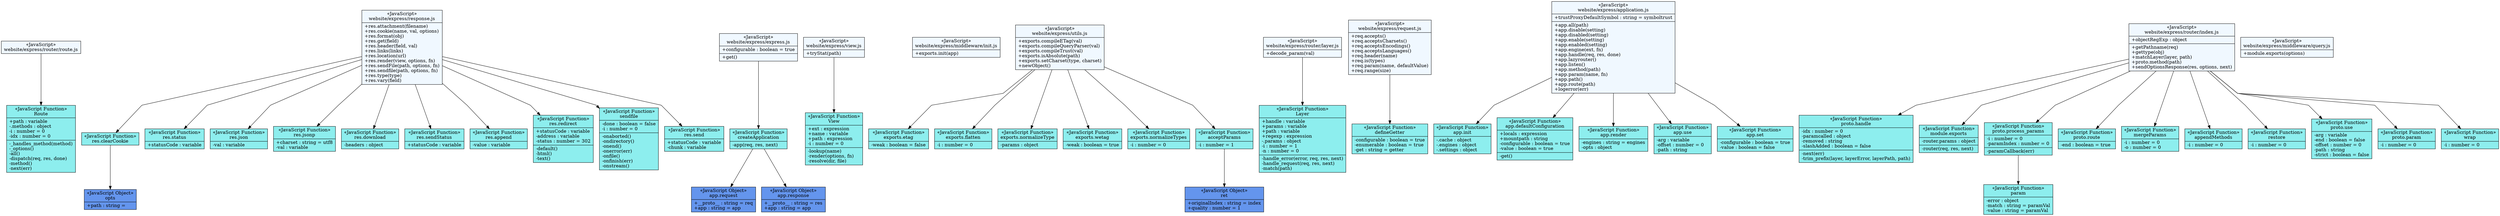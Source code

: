 digraph G {
  graph [ splines = "compound", overlap = "false", rankdir = TB, sep = .3 ];
  "n10" [ label = "{&laquo;JavaScript»\nwebsite/express/router/route.js}", shape = record, style = "filled", fillcolor = "aliceblue" ];
  "n92" [ label = "{&laquo;JavaScript Function»\nres.clearCookie}", shape = record, style = "filled", fillcolor = "darkslategray2" ];
  "n1" [ label = "{&laquo;JavaScript»\nwebsite/express/express.js|+configurable : boolean = true\l|+get()\l}", shape = record, style = "filled", fillcolor = "aliceblue" ];
  "n4" [ label = "{&laquo;JavaScript»\nwebsite/express/view.js|+tryStat(path)\l}", shape = record, style = "filled", fillcolor = "aliceblue" ];
  "n6" [ label = "{&laquo;JavaScript»\nwebsite/express/middleware/init.js|+exports.init(app)\l}", shape = record, style = "filled", fillcolor = "aliceblue" ];
  "n5" [ label = "{&laquo;JavaScript»\nwebsite/express/utils.js|+exports.compileETag(val)\l+exports.compileQueryParser(val)\l+exports.compileTrust(val)\l+exports.isAbsolute(path)\l+exports.setCharset(type, charset)\l+newObject()\l}", shape = record, style = "filled", fillcolor = "aliceblue" ];
  "n8" [ label = "{&laquo;JavaScript»\nwebsite/express/router/layer.js|+decode_param(val)\l}", shape = record, style = "filled", fillcolor = "aliceblue" ];
  "n3" [ label = "{&laquo;JavaScript»\nwebsite/express/response.js|+res.attachment(filename)\l+res.cookie(name, val, options)\l+res.format(obj)\l+res.get(field)\l+res.header(field, val)\l+res.links(links)\l+res.location(url)\l+res.render(view, options, fn)\l+res.sendFile(path, options, fn)\l+res.sendfile(path, options, fn)\l+res.type(type)\l+res.vary(field)\l}", shape = record, style = "filled", fillcolor = "aliceblue" ];
  "n2" [ label = "{&laquo;JavaScript»\nwebsite/express/request.js|+req.accepts()\l+req.acceptsCharsets()\l+req.acceptsEncodings()\l+req.acceptsLanguages()\l+req.header(name)\l+req.is(types)\l+req.param(name, defaultValue)\l+req.range(size)\l}", shape = record, style = "filled", fillcolor = "aliceblue" ];
  "n12" [ label = "{&laquo;JavaScript Function»\napp.init|-.cache : object\l-.engines : object\l-.settings : object\l}", shape = record, style = "filled", fillcolor = "darkslategray2" ];
  "n16" [ label = "{&laquo;JavaScript Function»\napp.defaultConfiguration|+locals : expression\l+mountpath : string\l-configurable : boolean = true\l-value : boolean = true\l|-get()\l}", shape = record, style = "filled", fillcolor = "darkslategray2" ];
  "n41" [ label = "{&laquo;JavaScript Function»\napp.render|-engines : string = engines\l-opts : object\l}", shape = record, style = "filled", fillcolor = "darkslategray2" ];
  "n46" [ label = "{&laquo;JavaScript Function»\ncreateApplication|-app(req, res, next)\l}", shape = record, style = "filled", fillcolor = "darkslategray2" ];
  "n24" [ label = "{&laquo;JavaScript Function»\napp.use|-arg : variable\l-offset : number = 0\l-path : string\l}", shape = record, style = "filled", fillcolor = "darkslategray2" ];
  "n31" [ label = "{&laquo;JavaScript Function»\napp.set|-configurable : boolean = true\l-value : boolean = false\l}", shape = record, style = "filled", fillcolor = "darkslategray2" ];
  "n68" [ label = "{&laquo;JavaScript Function»\nres.status|+statusCode : variable\l}", shape = record, style = "filled", fillcolor = "darkslategray2" ];
  "n9" [ label = "{&laquo;JavaScript»\nwebsite/express/router/index.js|+objectRegExp : object\l|+getPathname(req)\l+gettype(obj)\l+matchLayer(layer, path)\l+proto.method(path)\l+sendOptionsResponse(res, options, next)\l}", shape = record, style = "filled", fillcolor = "aliceblue" ];
  "n74" [ label = "{&laquo;JavaScript Function»\nres.json|-val : variable\l}", shape = record, style = "filled", fillcolor = "darkslategray2" ];
  "n76" [ label = "{&laquo;JavaScript Function»\nres.jsonp|+charset : string = utf8\l-val : variable\l}", shape = record, style = "filled", fillcolor = "darkslategray2" ];
  "n83" [ label = "{&laquo;JavaScript Function»\nres.download|-headers : object\l}", shape = record, style = "filled", fillcolor = "darkslategray2" ];
  "n79" [ label = "{&laquo;JavaScript Function»\nres.sendStatus|+statusCode : variable\l}", shape = record, style = "filled", fillcolor = "darkslategray2" ];
  "n88" [ label = "{&laquo;JavaScript Function»\nres.append|-value : variable\l}", shape = record, style = "filled", fillcolor = "darkslategray2" ];
  "n97" [ label = "{&laquo;JavaScript Function»\nres.redirect|+statusCode : variable\l-address : variable\l-status : number = 302\l|-default()\l-html()\l-text()\l}", shape = record, style = "filled", fillcolor = "darkslategray2" ];
  "n106" [ label = "{&laquo;JavaScript Function»\nsendfile|-done : boolean = false\l-i : number = 0\l|-onaborted()\l-ondirectory()\l-onend()\l-onerror(err)\l-onfile()\l-onfinish(err)\l-onstream()\l}", shape = record, style = "filled", fillcolor = "darkslategray2" ];
  "n116" [ label = "{&laquo;JavaScript Function»\nView|+ext : expression\l+name : variable\l+path : expression\l-i : number = 0\l|-lookup(name)\l-render(options, fn)\l-resolve(dir, file)\l}", shape = record, style = "filled", fillcolor = "darkslategray2" ];
  "n125" [ label = "{&laquo;JavaScript Function»\nexports.etag|-weak : boolean = false\l}", shape = record, style = "filled", fillcolor = "darkslategray2" ];
  "n130" [ label = "{&laquo;JavaScript Function»\nexports.flatten|-i : number = 0\l}", shape = record, style = "filled", fillcolor = "darkslategray2" ];
  "n132" [ label = "{&laquo;JavaScript Function»\nexports.normalizeType|-params : object\l}", shape = record, style = "filled", fillcolor = "darkslategray2" ];
  "n127" [ label = "{&laquo;JavaScript Function»\nexports.wetag|-weak : boolean = true\l}", shape = record, style = "filled", fillcolor = "darkslategray2" ];
  "n134" [ label = "{&laquo;JavaScript Function»\nexports.normalizeTypes|-i : number = 0\l}", shape = record, style = "filled", fillcolor = "darkslategray2" ];
  "n137" [ label = "{&laquo;JavaScript Function»\nacceptParams|-i : number = 1\l}", shape = record, style = "filled", fillcolor = "darkslategray2" ];
  "n71" [ label = "{&laquo;JavaScript Function»\nres.send|+statusCode : variable\l-chunk : variable\l}", shape = record, style = "filled", fillcolor = "darkslategray2" ];
  "n150" [ label = "{&laquo;JavaScript Function»\nLayer|+handle : variable\l+params : variable\l+path : variable\l+regexp : expression\l-.params : object\l-i : number = 1\l-n : number = 0\l|-handle_error(error, req, res, next)\l-handle_request(req, res, next)\l-match(path)\l}", shape = record, style = "filled", fillcolor = "darkslategray2" ];
  "n7" [ label = "{&laquo;JavaScript»\nwebsite/express/middleware/query.js|+module.exports(options)\l}", shape = record, style = "filled", fillcolor = "aliceblue" ];
  "n168" [ label = "{&laquo;JavaScript Function»\nproto.handle|-idx : number = 0\l-paramcalled : object\l-removed : string\l-slashAdded : boolean = false\l|-next(err)\l-trim_prefix(layer, layerError, layerPath, path)\l}", shape = record, style = "filled", fillcolor = "darkslategray2" ];
  "n64" [ label = "{&laquo;JavaScript Function»\ndefineGetter|-configurable : boolean = true\l-enumerable : boolean = true\l-get : string = getter\l}", shape = record, style = "filled", fillcolor = "darkslategray2" ];
  "n179" [ label = "{&laquo;JavaScript Function»\nparam|-error : object\l-match : string = paramVal\l-value : string = paramVal\l}", shape = record, style = "filled", fillcolor = "darkslategray2" ];
  "n163" [ label = "{&laquo;JavaScript Function»\nmodule.exports|-router.params : object\l|-router(req, res, next)\l}", shape = record, style = "filled", fillcolor = "darkslategray2" ];
  "n176" [ label = "{&laquo;JavaScript Function»\nproto.process_params|-i : number = 0\l-paramIndex : number = 0\l|-paramCallback(err)\l}", shape = record, style = "filled", fillcolor = "darkslategray2" ];
  "n190" [ label = "{&laquo;JavaScript Function»\nproto.route|-end : boolean = true\l}", shape = record, style = "filled", fillcolor = "darkslategray2" ];
  "n198" [ label = "{&laquo;JavaScript Function»\nmergeParams|-i : number = 0\l-o : number = 0\l}", shape = record, style = "filled", fillcolor = "darkslategray2" ];
  "n193" [ label = "{&laquo;JavaScript Function»\nappendMethods|-i : number = 0\l}", shape = record, style = "filled", fillcolor = "darkslategray2" ];
  "n201" [ label = "{&laquo;JavaScript Function»\nrestore|-i : number = 0\l}", shape = record, style = "filled", fillcolor = "darkslategray2" ];
  "n184" [ label = "{&laquo;JavaScript Function»\nproto.use|-arg : variable\l-end : boolean = false\l-offset : number = 0\l-path : string\l-strict : boolean = false\l}", shape = record, style = "filled", fillcolor = "darkslategray2" ];
  "n166" [ label = "{&laquo;JavaScript Function»\nproto.param|-i : number = 0\l}", shape = record, style = "filled", fillcolor = "darkslategray2" ];
  "n93" [ label = "{&laquo;JavaScript Object»\nopts|+path : string =\l}", shape = record, style = "filled", fillcolor = "CornflowerBlue" ];
  "n206" [ label = "{&laquo;JavaScript Function»\nwrap|-i : number = 0\l}", shape = record, style = "filled", fillcolor = "darkslategray2" ];
  "n138" [ label = "{&laquo;JavaScript Object»\nret|+originalIndex : string = index\l+quality : number = 1\l}", shape = record, style = "filled", fillcolor = "CornflowerBlue" ];
  "n0" [ label = "{&laquo;JavaScript»\nwebsite/express/application.js|+trustProxyDefaultSymbol : string = symboltrust\l|+app.all(path)\l+app.disable(setting)\l+app.disabled(setting)\l+app.enable(setting)\l+app.enabled(setting)\l+app.engine(ext, fn)\l+app.handle(req, res, done)\l+app.lazyrouter()\l+app.listen()\l+app.method(path)\l+app.param(name, fn)\l+app.path()\l+app.route(path)\l+logerror(err)\l}", shape = record, style = "filled", fillcolor = "aliceblue" ];
  "n48" [ label = "{&laquo;JavaScript Object»\napp.request|+__proto__ : string = req\l+app : string = app\l}", shape = record, style = "filled", fillcolor = "CornflowerBlue" ];
  "n51" [ label = "{&laquo;JavaScript Object»\napp.response|+__proto__ : string = res\l+app : string = app\l}", shape = record, style = "filled", fillcolor = "CornflowerBlue" ];
  "n209" [ label = "{&laquo;JavaScript Function»\nRoute|+path : variable\l-.methods : object\l-i : number = 0\l-idx : number = 0\l|-_handles_method(method)\l-_options()\l-all()\l-dispatch(req, res, done)\l-method()\l-next(err)\l}", shape = record, style = "filled", fillcolor = "darkslategray2" ];
  "n0" -> "n12";
  "n0" -> "n16";
  "n0" -> "n24";
  "n0" -> "n31";
  "n0" -> "n41";
  "n1" -> "n46";
  "n46" -> "n48";
  "n46" -> "n51";
  "n2" -> "n64";
  "n3" -> "n68";
  "n3" -> "n71";
  "n3" -> "n74";
  "n3" -> "n76";
  "n3" -> "n79";
  "n3" -> "n83";
  "n3" -> "n88";
  "n3" -> "n92";
  "n92" -> "n93";
  "n3" -> "n97";
  "n3" -> "n106";
  "n4" -> "n116";
  "n5" -> "n125";
  "n5" -> "n127";
  "n5" -> "n130";
  "n5" -> "n132";
  "n5" -> "n134";
  "n5" -> "n137";
  "n137" -> "n138";
  "n8" -> "n150";
  "n9" -> "n163";
  "n9" -> "n166";
  "n9" -> "n168";
  "n9" -> "n176";
  "n176" -> "n179";
  "n9" -> "n184";
  "n9" -> "n190";
  "n9" -> "n193";
  "n9" -> "n198";
  "n9" -> "n201";
  "n9" -> "n206";
  "n10" -> "n209";
}
